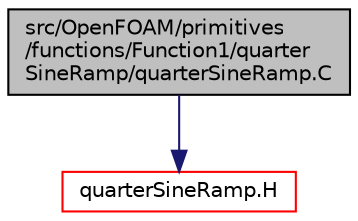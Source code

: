 digraph "src/OpenFOAM/primitives/functions/Function1/quarterSineRamp/quarterSineRamp.C"
{
  bgcolor="transparent";
  edge [fontname="Helvetica",fontsize="10",labelfontname="Helvetica",labelfontsize="10"];
  node [fontname="Helvetica",fontsize="10",shape=record];
  Node1 [label="src/OpenFOAM/primitives\l/functions/Function1/quarter\lSineRamp/quarterSineRamp.C",height=0.2,width=0.4,color="black", fillcolor="grey75", style="filled" fontcolor="black"];
  Node1 -> Node2 [color="midnightblue",fontsize="10",style="solid",fontname="Helvetica"];
  Node2 [label="quarterSineRamp.H",height=0.2,width=0.4,color="red",URL="$quarterSineRamp_8H.html"];
}
